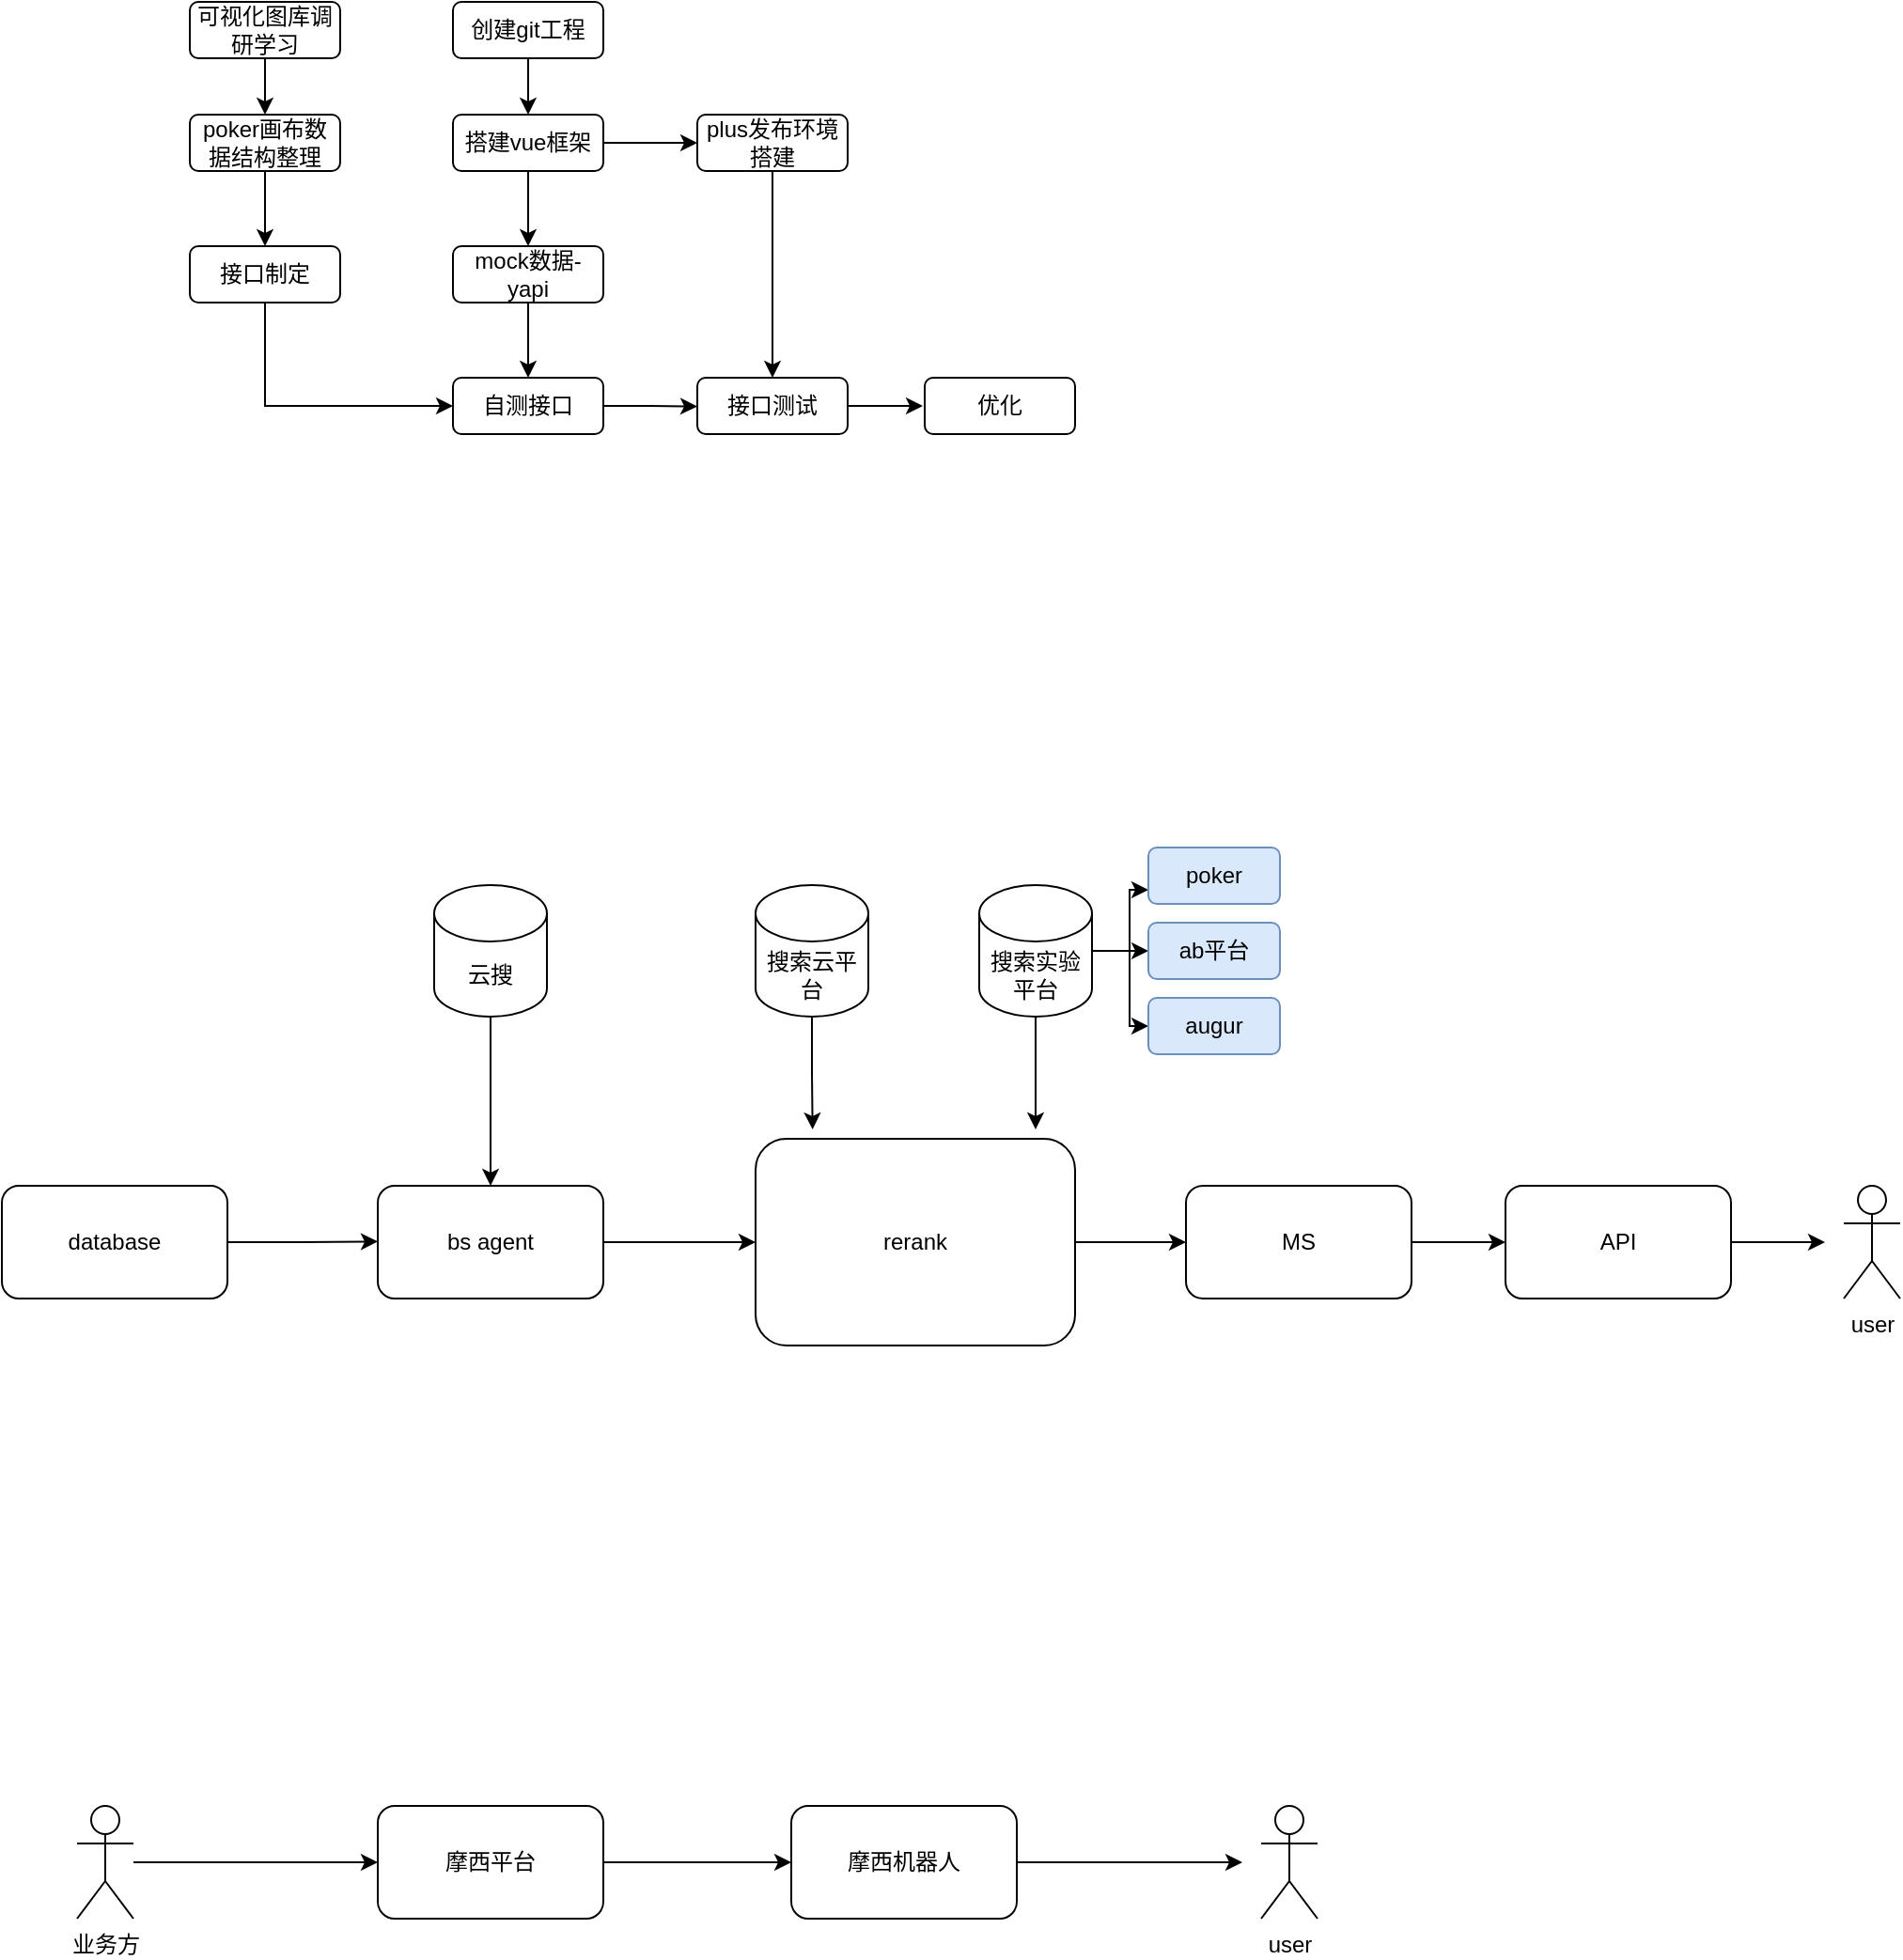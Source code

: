 <mxfile version="14.5.4" type="github">
  <diagram id="86kJOD3FTfGB_nQPswBw" name="Page-1">
    <mxGraphModel dx="1082" dy="722" grid="1" gridSize="10" guides="1" tooltips="1" connect="1" arrows="1" fold="1" page="1" pageScale="1" pageWidth="2339" pageHeight="3300" math="0" shadow="0">
      <root>
        <mxCell id="0" />
        <mxCell id="1" parent="0" />
        <mxCell id="sa9-YUfNtSEigvUhd7ZV-4" style="edgeStyle=orthogonalEdgeStyle;rounded=0;orthogonalLoop=1;jettySize=auto;html=1;" parent="1" source="sa9-YUfNtSEigvUhd7ZV-2" edge="1">
          <mxGeometry relative="1" as="geometry">
            <mxPoint x="340" y="140" as="targetPoint" />
          </mxGeometry>
        </mxCell>
        <mxCell id="sa9-YUfNtSEigvUhd7ZV-2" value="创建git工程" style="rounded=1;whiteSpace=wrap;html=1;" parent="1" vertex="1">
          <mxGeometry x="300" y="80" width="80" height="30" as="geometry" />
        </mxCell>
        <mxCell id="sa9-YUfNtSEigvUhd7ZV-6" style="edgeStyle=orthogonalEdgeStyle;rounded=0;orthogonalLoop=1;jettySize=auto;html=1;" parent="1" source="sa9-YUfNtSEigvUhd7ZV-5" edge="1">
          <mxGeometry relative="1" as="geometry">
            <mxPoint x="340" y="210" as="targetPoint" />
          </mxGeometry>
        </mxCell>
        <mxCell id="sa9-YUfNtSEigvUhd7ZV-11" style="edgeStyle=orthogonalEdgeStyle;rounded=0;orthogonalLoop=1;jettySize=auto;html=1;" parent="1" source="sa9-YUfNtSEigvUhd7ZV-5" edge="1">
          <mxGeometry relative="1" as="geometry">
            <mxPoint x="430" y="155" as="targetPoint" />
          </mxGeometry>
        </mxCell>
        <mxCell id="sa9-YUfNtSEigvUhd7ZV-5" value="搭建vue框架" style="rounded=1;whiteSpace=wrap;html=1;" parent="1" vertex="1">
          <mxGeometry x="300" y="140" width="80" height="30" as="geometry" />
        </mxCell>
        <mxCell id="sa9-YUfNtSEigvUhd7ZV-15" style="edgeStyle=orthogonalEdgeStyle;rounded=0;orthogonalLoop=1;jettySize=auto;html=1;exitX=0.5;exitY=1;exitDx=0;exitDy=0;entryX=0.5;entryY=0;entryDx=0;entryDy=0;" parent="1" source="sa9-YUfNtSEigvUhd7ZV-7" target="sa9-YUfNtSEigvUhd7ZV-13" edge="1">
          <mxGeometry relative="1" as="geometry" />
        </mxCell>
        <mxCell id="sa9-YUfNtSEigvUhd7ZV-7" value="mock数据-yapi" style="rounded=1;whiteSpace=wrap;html=1;" parent="1" vertex="1">
          <mxGeometry x="300" y="210" width="80" height="30" as="geometry" />
        </mxCell>
        <mxCell id="sa9-YUfNtSEigvUhd7ZV-10" style="edgeStyle=orthogonalEdgeStyle;rounded=0;orthogonalLoop=1;jettySize=auto;html=1;exitX=0.5;exitY=1;exitDx=0;exitDy=0;entryX=0.5;entryY=0;entryDx=0;entryDy=0;" parent="1" source="sa9-YUfNtSEigvUhd7ZV-8" target="sa9-YUfNtSEigvUhd7ZV-9" edge="1">
          <mxGeometry relative="1" as="geometry" />
        </mxCell>
        <mxCell id="sa9-YUfNtSEigvUhd7ZV-8" value="poker画布数据结构整理" style="rounded=1;whiteSpace=wrap;html=1;" parent="1" vertex="1">
          <mxGeometry x="160" y="140" width="80" height="30" as="geometry" />
        </mxCell>
        <mxCell id="sa9-YUfNtSEigvUhd7ZV-14" style="edgeStyle=orthogonalEdgeStyle;rounded=0;orthogonalLoop=1;jettySize=auto;html=1;exitX=0.5;exitY=1;exitDx=0;exitDy=0;entryX=0;entryY=0.5;entryDx=0;entryDy=0;" parent="1" source="sa9-YUfNtSEigvUhd7ZV-9" target="sa9-YUfNtSEigvUhd7ZV-13" edge="1">
          <mxGeometry relative="1" as="geometry" />
        </mxCell>
        <mxCell id="sa9-YUfNtSEigvUhd7ZV-9" value="接口制定" style="rounded=1;whiteSpace=wrap;html=1;" parent="1" vertex="1">
          <mxGeometry x="160" y="210" width="80" height="30" as="geometry" />
        </mxCell>
        <mxCell id="sa9-YUfNtSEigvUhd7ZV-20" style="edgeStyle=orthogonalEdgeStyle;rounded=0;orthogonalLoop=1;jettySize=auto;html=1;exitX=0.5;exitY=1;exitDx=0;exitDy=0;entryX=0.5;entryY=0;entryDx=0;entryDy=0;" parent="1" source="sa9-YUfNtSEigvUhd7ZV-12" target="sa9-YUfNtSEigvUhd7ZV-19" edge="1">
          <mxGeometry relative="1" as="geometry" />
        </mxCell>
        <mxCell id="sa9-YUfNtSEigvUhd7ZV-12" value="plus发布环境搭建" style="rounded=1;whiteSpace=wrap;html=1;" parent="1" vertex="1">
          <mxGeometry x="430" y="140" width="80" height="30" as="geometry" />
        </mxCell>
        <mxCell id="sa9-YUfNtSEigvUhd7ZV-18" style="edgeStyle=orthogonalEdgeStyle;rounded=0;orthogonalLoop=1;jettySize=auto;html=1;exitX=1;exitY=0.5;exitDx=0;exitDy=0;" parent="1" source="sa9-YUfNtSEigvUhd7ZV-13" edge="1">
          <mxGeometry relative="1" as="geometry">
            <mxPoint x="430" y="295.286" as="targetPoint" />
          </mxGeometry>
        </mxCell>
        <mxCell id="sa9-YUfNtSEigvUhd7ZV-13" value="自测接口" style="rounded=1;whiteSpace=wrap;html=1;" parent="1" vertex="1">
          <mxGeometry x="300" y="280" width="80" height="30" as="geometry" />
        </mxCell>
        <mxCell id="sa9-YUfNtSEigvUhd7ZV-17" style="edgeStyle=orthogonalEdgeStyle;rounded=0;orthogonalLoop=1;jettySize=auto;html=1;exitX=0.5;exitY=1;exitDx=0;exitDy=0;entryX=0.5;entryY=0;entryDx=0;entryDy=0;" parent="1" source="sa9-YUfNtSEigvUhd7ZV-16" target="sa9-YUfNtSEigvUhd7ZV-8" edge="1">
          <mxGeometry relative="1" as="geometry" />
        </mxCell>
        <mxCell id="sa9-YUfNtSEigvUhd7ZV-16" value="可视化图库调研学习" style="rounded=1;whiteSpace=wrap;html=1;" parent="1" vertex="1">
          <mxGeometry x="160" y="80" width="80" height="30" as="geometry" />
        </mxCell>
        <mxCell id="sa9-YUfNtSEigvUhd7ZV-22" style="edgeStyle=orthogonalEdgeStyle;rounded=0;orthogonalLoop=1;jettySize=auto;html=1;" parent="1" source="sa9-YUfNtSEigvUhd7ZV-19" edge="1">
          <mxGeometry relative="1" as="geometry">
            <mxPoint x="550" y="295" as="targetPoint" />
          </mxGeometry>
        </mxCell>
        <mxCell id="sa9-YUfNtSEigvUhd7ZV-19" value="接口测试" style="rounded=1;whiteSpace=wrap;html=1;" parent="1" vertex="1">
          <mxGeometry x="430" y="280" width="80" height="30" as="geometry" />
        </mxCell>
        <mxCell id="sa9-YUfNtSEigvUhd7ZV-23" value="优化" style="rounded=1;whiteSpace=wrap;html=1;" parent="1" vertex="1">
          <mxGeometry x="551" y="280" width="80" height="30" as="geometry" />
        </mxCell>
        <mxCell id="ywekRPkuvrdd1Em90ifP-5" style="edgeStyle=orthogonalEdgeStyle;rounded=0;orthogonalLoop=1;jettySize=auto;html=1;exitX=1;exitY=0.5;exitDx=0;exitDy=0;" edge="1" parent="1" source="ywekRPkuvrdd1Em90ifP-3">
          <mxGeometry relative="1" as="geometry">
            <mxPoint x="260" y="739.667" as="targetPoint" />
          </mxGeometry>
        </mxCell>
        <mxCell id="ywekRPkuvrdd1Em90ifP-3" value="database" style="rounded=1;whiteSpace=wrap;html=1;" vertex="1" parent="1">
          <mxGeometry x="60" y="710" width="120" height="60" as="geometry" />
        </mxCell>
        <mxCell id="ywekRPkuvrdd1Em90ifP-7" style="edgeStyle=orthogonalEdgeStyle;rounded=0;orthogonalLoop=1;jettySize=auto;html=1;exitX=1;exitY=0.5;exitDx=0;exitDy=0;" edge="1" parent="1" source="ywekRPkuvrdd1Em90ifP-4" target="ywekRPkuvrdd1Em90ifP-6">
          <mxGeometry relative="1" as="geometry" />
        </mxCell>
        <mxCell id="ywekRPkuvrdd1Em90ifP-4" value="bs agent" style="rounded=1;whiteSpace=wrap;html=1;" vertex="1" parent="1">
          <mxGeometry x="260" y="710" width="120" height="60" as="geometry" />
        </mxCell>
        <mxCell id="ywekRPkuvrdd1Em90ifP-8" style="edgeStyle=orthogonalEdgeStyle;rounded=0;orthogonalLoop=1;jettySize=auto;html=1;exitX=1;exitY=0.5;exitDx=0;exitDy=0;entryX=0;entryY=0.5;entryDx=0;entryDy=0;" edge="1" parent="1" source="ywekRPkuvrdd1Em90ifP-6" target="ywekRPkuvrdd1Em90ifP-9">
          <mxGeometry relative="1" as="geometry">
            <mxPoint x="670" y="740" as="targetPoint" />
          </mxGeometry>
        </mxCell>
        <mxCell id="ywekRPkuvrdd1Em90ifP-6" value="rerank" style="rounded=1;whiteSpace=wrap;html=1;" vertex="1" parent="1">
          <mxGeometry x="461" y="685" width="170" height="110" as="geometry" />
        </mxCell>
        <mxCell id="ywekRPkuvrdd1Em90ifP-11" style="edgeStyle=orthogonalEdgeStyle;rounded=0;orthogonalLoop=1;jettySize=auto;html=1;exitX=1;exitY=0.5;exitDx=0;exitDy=0;entryX=0;entryY=0.5;entryDx=0;entryDy=0;" edge="1" parent="1" source="ywekRPkuvrdd1Em90ifP-9" target="ywekRPkuvrdd1Em90ifP-10">
          <mxGeometry relative="1" as="geometry" />
        </mxCell>
        <mxCell id="ywekRPkuvrdd1Em90ifP-9" value="MS" style="rounded=1;whiteSpace=wrap;html=1;" vertex="1" parent="1">
          <mxGeometry x="690" y="710" width="120" height="60" as="geometry" />
        </mxCell>
        <mxCell id="ywekRPkuvrdd1Em90ifP-12" style="edgeStyle=orthogonalEdgeStyle;rounded=0;orthogonalLoop=1;jettySize=auto;html=1;" edge="1" parent="1" source="ywekRPkuvrdd1Em90ifP-10">
          <mxGeometry relative="1" as="geometry">
            <mxPoint x="1030" y="740" as="targetPoint" />
          </mxGeometry>
        </mxCell>
        <mxCell id="ywekRPkuvrdd1Em90ifP-10" value="API" style="rounded=1;whiteSpace=wrap;html=1;" vertex="1" parent="1">
          <mxGeometry x="860" y="710" width="120" height="60" as="geometry" />
        </mxCell>
        <object label="user" id="ywekRPkuvrdd1Em90ifP-13">
          <mxCell style="shape=umlActor;verticalLabelPosition=bottom;verticalAlign=top;html=1;outlineConnect=0;" vertex="1" parent="1">
            <mxGeometry x="1040" y="710" width="30" height="60" as="geometry" />
          </mxCell>
        </object>
        <mxCell id="ywekRPkuvrdd1Em90ifP-17" style="edgeStyle=orthogonalEdgeStyle;rounded=0;orthogonalLoop=1;jettySize=auto;html=1;entryX=0.5;entryY=0;entryDx=0;entryDy=0;" edge="1" parent="1" source="ywekRPkuvrdd1Em90ifP-16" target="ywekRPkuvrdd1Em90ifP-4">
          <mxGeometry relative="1" as="geometry" />
        </mxCell>
        <mxCell id="ywekRPkuvrdd1Em90ifP-16" value="云搜" style="shape=cylinder3;whiteSpace=wrap;html=1;boundedLbl=1;backgroundOutline=1;size=15;" vertex="1" parent="1">
          <mxGeometry x="290" y="550" width="60" height="70" as="geometry" />
        </mxCell>
        <mxCell id="ywekRPkuvrdd1Em90ifP-25" style="edgeStyle=orthogonalEdgeStyle;rounded=0;orthogonalLoop=1;jettySize=auto;html=1;exitX=0.5;exitY=1;exitDx=0;exitDy=0;exitPerimeter=0;" edge="1" parent="1" source="ywekRPkuvrdd1Em90ifP-18">
          <mxGeometry relative="1" as="geometry">
            <mxPoint x="491.333" y="680" as="targetPoint" />
          </mxGeometry>
        </mxCell>
        <mxCell id="ywekRPkuvrdd1Em90ifP-18" value="搜索云平台" style="shape=cylinder3;whiteSpace=wrap;html=1;boundedLbl=1;backgroundOutline=1;size=15;" vertex="1" parent="1">
          <mxGeometry x="461" y="550" width="60" height="70" as="geometry" />
        </mxCell>
        <mxCell id="ywekRPkuvrdd1Em90ifP-24" style="edgeStyle=orthogonalEdgeStyle;rounded=0;orthogonalLoop=1;jettySize=auto;html=1;" edge="1" parent="1" source="ywekRPkuvrdd1Em90ifP-19">
          <mxGeometry relative="1" as="geometry">
            <mxPoint x="610" y="680" as="targetPoint" />
          </mxGeometry>
        </mxCell>
        <mxCell id="ywekRPkuvrdd1Em90ifP-38" style="edgeStyle=orthogonalEdgeStyle;rounded=0;orthogonalLoop=1;jettySize=auto;html=1;entryX=0;entryY=0.75;entryDx=0;entryDy=0;" edge="1" parent="1" source="ywekRPkuvrdd1Em90ifP-19" target="ywekRPkuvrdd1Em90ifP-35">
          <mxGeometry relative="1" as="geometry" />
        </mxCell>
        <mxCell id="ywekRPkuvrdd1Em90ifP-39" style="edgeStyle=orthogonalEdgeStyle;rounded=0;orthogonalLoop=1;jettySize=auto;html=1;entryX=0;entryY=0.5;entryDx=0;entryDy=0;" edge="1" parent="1" source="ywekRPkuvrdd1Em90ifP-19" target="ywekRPkuvrdd1Em90ifP-37">
          <mxGeometry relative="1" as="geometry" />
        </mxCell>
        <mxCell id="ywekRPkuvrdd1Em90ifP-40" style="edgeStyle=orthogonalEdgeStyle;rounded=0;orthogonalLoop=1;jettySize=auto;html=1;entryX=0;entryY=0.5;entryDx=0;entryDy=0;" edge="1" parent="1" source="ywekRPkuvrdd1Em90ifP-19" target="ywekRPkuvrdd1Em90ifP-36">
          <mxGeometry relative="1" as="geometry" />
        </mxCell>
        <mxCell id="ywekRPkuvrdd1Em90ifP-19" value="搜索实验平台" style="shape=cylinder3;whiteSpace=wrap;html=1;boundedLbl=1;backgroundOutline=1;size=15;" vertex="1" parent="1">
          <mxGeometry x="580" y="550" width="60" height="70" as="geometry" />
        </mxCell>
        <mxCell id="ywekRPkuvrdd1Em90ifP-30" style="edgeStyle=orthogonalEdgeStyle;rounded=0;orthogonalLoop=1;jettySize=auto;html=1;entryX=0;entryY=0.5;entryDx=0;entryDy=0;" edge="1" parent="1" source="ywekRPkuvrdd1Em90ifP-28" target="ywekRPkuvrdd1Em90ifP-29">
          <mxGeometry relative="1" as="geometry" />
        </mxCell>
        <mxCell id="ywekRPkuvrdd1Em90ifP-28" value="摩西平台" style="rounded=1;whiteSpace=wrap;html=1;" vertex="1" parent="1">
          <mxGeometry x="260" y="1040" width="120" height="60" as="geometry" />
        </mxCell>
        <mxCell id="ywekRPkuvrdd1Em90ifP-34" style="edgeStyle=orthogonalEdgeStyle;rounded=0;orthogonalLoop=1;jettySize=auto;html=1;" edge="1" parent="1" source="ywekRPkuvrdd1Em90ifP-29">
          <mxGeometry relative="1" as="geometry">
            <mxPoint x="720.0" y="1070.0" as="targetPoint" />
          </mxGeometry>
        </mxCell>
        <mxCell id="ywekRPkuvrdd1Em90ifP-29" value="摩西机器人" style="rounded=1;whiteSpace=wrap;html=1;" vertex="1" parent="1">
          <mxGeometry x="480" y="1040" width="120" height="60" as="geometry" />
        </mxCell>
        <mxCell id="ywekRPkuvrdd1Em90ifP-32" style="edgeStyle=orthogonalEdgeStyle;rounded=0;orthogonalLoop=1;jettySize=auto;html=1;entryX=0;entryY=0.5;entryDx=0;entryDy=0;" edge="1" parent="1" source="ywekRPkuvrdd1Em90ifP-31" target="ywekRPkuvrdd1Em90ifP-28">
          <mxGeometry relative="1" as="geometry" />
        </mxCell>
        <object label="业务方" id="ywekRPkuvrdd1Em90ifP-31">
          <mxCell style="shape=umlActor;verticalLabelPosition=bottom;verticalAlign=top;html=1;outlineConnect=0;" vertex="1" parent="1">
            <mxGeometry x="100" y="1040" width="30" height="60" as="geometry" />
          </mxCell>
        </object>
        <object label="user" id="ywekRPkuvrdd1Em90ifP-33">
          <mxCell style="shape=umlActor;verticalLabelPosition=bottom;verticalAlign=top;html=1;outlineConnect=0;" vertex="1" parent="1">
            <mxGeometry x="730" y="1040" width="30" height="60" as="geometry" />
          </mxCell>
        </object>
        <mxCell id="ywekRPkuvrdd1Em90ifP-35" value="poker" style="rounded=1;whiteSpace=wrap;html=1;fillColor=#dae8fc;strokeColor=#6c8ebf;" vertex="1" parent="1">
          <mxGeometry x="670" y="530" width="70" height="30" as="geometry" />
        </mxCell>
        <mxCell id="ywekRPkuvrdd1Em90ifP-36" value="augur" style="rounded=1;whiteSpace=wrap;html=1;fillColor=#dae8fc;strokeColor=#6c8ebf;" vertex="1" parent="1">
          <mxGeometry x="670" y="610" width="70" height="30" as="geometry" />
        </mxCell>
        <mxCell id="ywekRPkuvrdd1Em90ifP-37" value="ab平台" style="rounded=1;whiteSpace=wrap;html=1;fillColor=#dae8fc;strokeColor=#6c8ebf;" vertex="1" parent="1">
          <mxGeometry x="670" y="570" width="70" height="30" as="geometry" />
        </mxCell>
      </root>
    </mxGraphModel>
  </diagram>
</mxfile>
